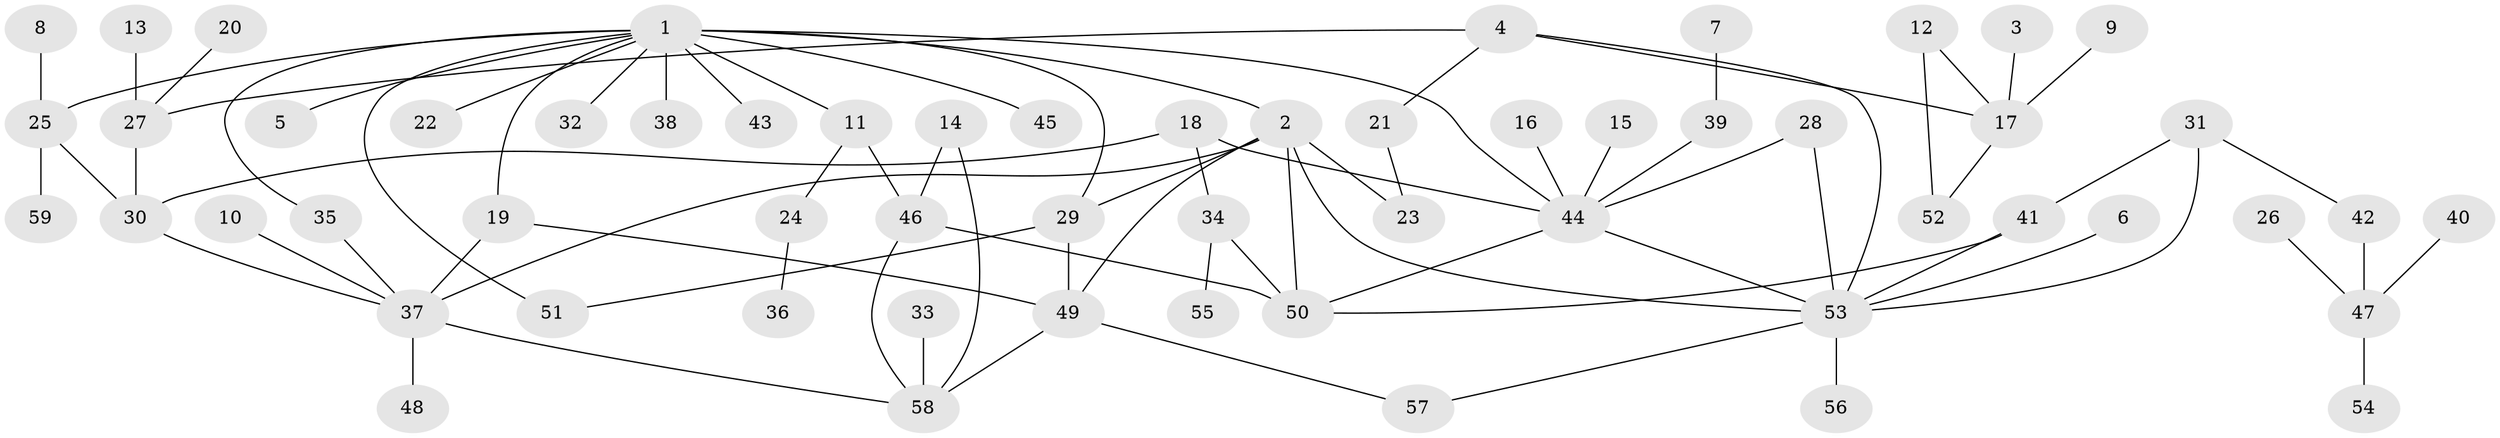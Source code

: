 // original degree distribution, {9: 0.017094017094017096, 5: 0.06837606837606838, 4: 0.05128205128205128, 6: 0.02564102564102564, 3: 0.1794871794871795, 7: 0.008547008547008548, 2: 0.27350427350427353, 1: 0.37606837606837606}
// Generated by graph-tools (version 1.1) at 2025/25/03/09/25 03:25:36]
// undirected, 59 vertices, 80 edges
graph export_dot {
graph [start="1"]
  node [color=gray90,style=filled];
  1;
  2;
  3;
  4;
  5;
  6;
  7;
  8;
  9;
  10;
  11;
  12;
  13;
  14;
  15;
  16;
  17;
  18;
  19;
  20;
  21;
  22;
  23;
  24;
  25;
  26;
  27;
  28;
  29;
  30;
  31;
  32;
  33;
  34;
  35;
  36;
  37;
  38;
  39;
  40;
  41;
  42;
  43;
  44;
  45;
  46;
  47;
  48;
  49;
  50;
  51;
  52;
  53;
  54;
  55;
  56;
  57;
  58;
  59;
  1 -- 2 [weight=1.0];
  1 -- 5 [weight=1.0];
  1 -- 11 [weight=2.0];
  1 -- 19 [weight=1.0];
  1 -- 22 [weight=1.0];
  1 -- 25 [weight=1.0];
  1 -- 29 [weight=1.0];
  1 -- 32 [weight=1.0];
  1 -- 35 [weight=1.0];
  1 -- 38 [weight=1.0];
  1 -- 43 [weight=1.0];
  1 -- 44 [weight=1.0];
  1 -- 45 [weight=1.0];
  1 -- 51 [weight=1.0];
  2 -- 23 [weight=1.0];
  2 -- 29 [weight=1.0];
  2 -- 37 [weight=1.0];
  2 -- 49 [weight=1.0];
  2 -- 50 [weight=1.0];
  2 -- 53 [weight=1.0];
  3 -- 17 [weight=1.0];
  4 -- 17 [weight=1.0];
  4 -- 21 [weight=1.0];
  4 -- 27 [weight=1.0];
  4 -- 53 [weight=1.0];
  6 -- 53 [weight=1.0];
  7 -- 39 [weight=1.0];
  8 -- 25 [weight=1.0];
  9 -- 17 [weight=1.0];
  10 -- 37 [weight=1.0];
  11 -- 24 [weight=1.0];
  11 -- 46 [weight=1.0];
  12 -- 17 [weight=1.0];
  12 -- 52 [weight=1.0];
  13 -- 27 [weight=1.0];
  14 -- 46 [weight=1.0];
  14 -- 58 [weight=1.0];
  15 -- 44 [weight=1.0];
  16 -- 44 [weight=1.0];
  17 -- 52 [weight=1.0];
  18 -- 30 [weight=1.0];
  18 -- 34 [weight=1.0];
  18 -- 44 [weight=1.0];
  19 -- 37 [weight=1.0];
  19 -- 49 [weight=1.0];
  20 -- 27 [weight=1.0];
  21 -- 23 [weight=1.0];
  24 -- 36 [weight=1.0];
  25 -- 30 [weight=1.0];
  25 -- 59 [weight=1.0];
  26 -- 47 [weight=1.0];
  27 -- 30 [weight=1.0];
  28 -- 44 [weight=1.0];
  28 -- 53 [weight=1.0];
  29 -- 49 [weight=1.0];
  29 -- 51 [weight=1.0];
  30 -- 37 [weight=1.0];
  31 -- 41 [weight=1.0];
  31 -- 42 [weight=1.0];
  31 -- 53 [weight=1.0];
  33 -- 58 [weight=1.0];
  34 -- 50 [weight=1.0];
  34 -- 55 [weight=1.0];
  35 -- 37 [weight=1.0];
  37 -- 48 [weight=1.0];
  37 -- 58 [weight=1.0];
  39 -- 44 [weight=1.0];
  40 -- 47 [weight=1.0];
  41 -- 50 [weight=1.0];
  41 -- 53 [weight=1.0];
  42 -- 47 [weight=1.0];
  44 -- 50 [weight=1.0];
  44 -- 53 [weight=1.0];
  46 -- 50 [weight=1.0];
  46 -- 58 [weight=1.0];
  47 -- 54 [weight=1.0];
  49 -- 57 [weight=1.0];
  49 -- 58 [weight=1.0];
  53 -- 56 [weight=1.0];
  53 -- 57 [weight=1.0];
}

